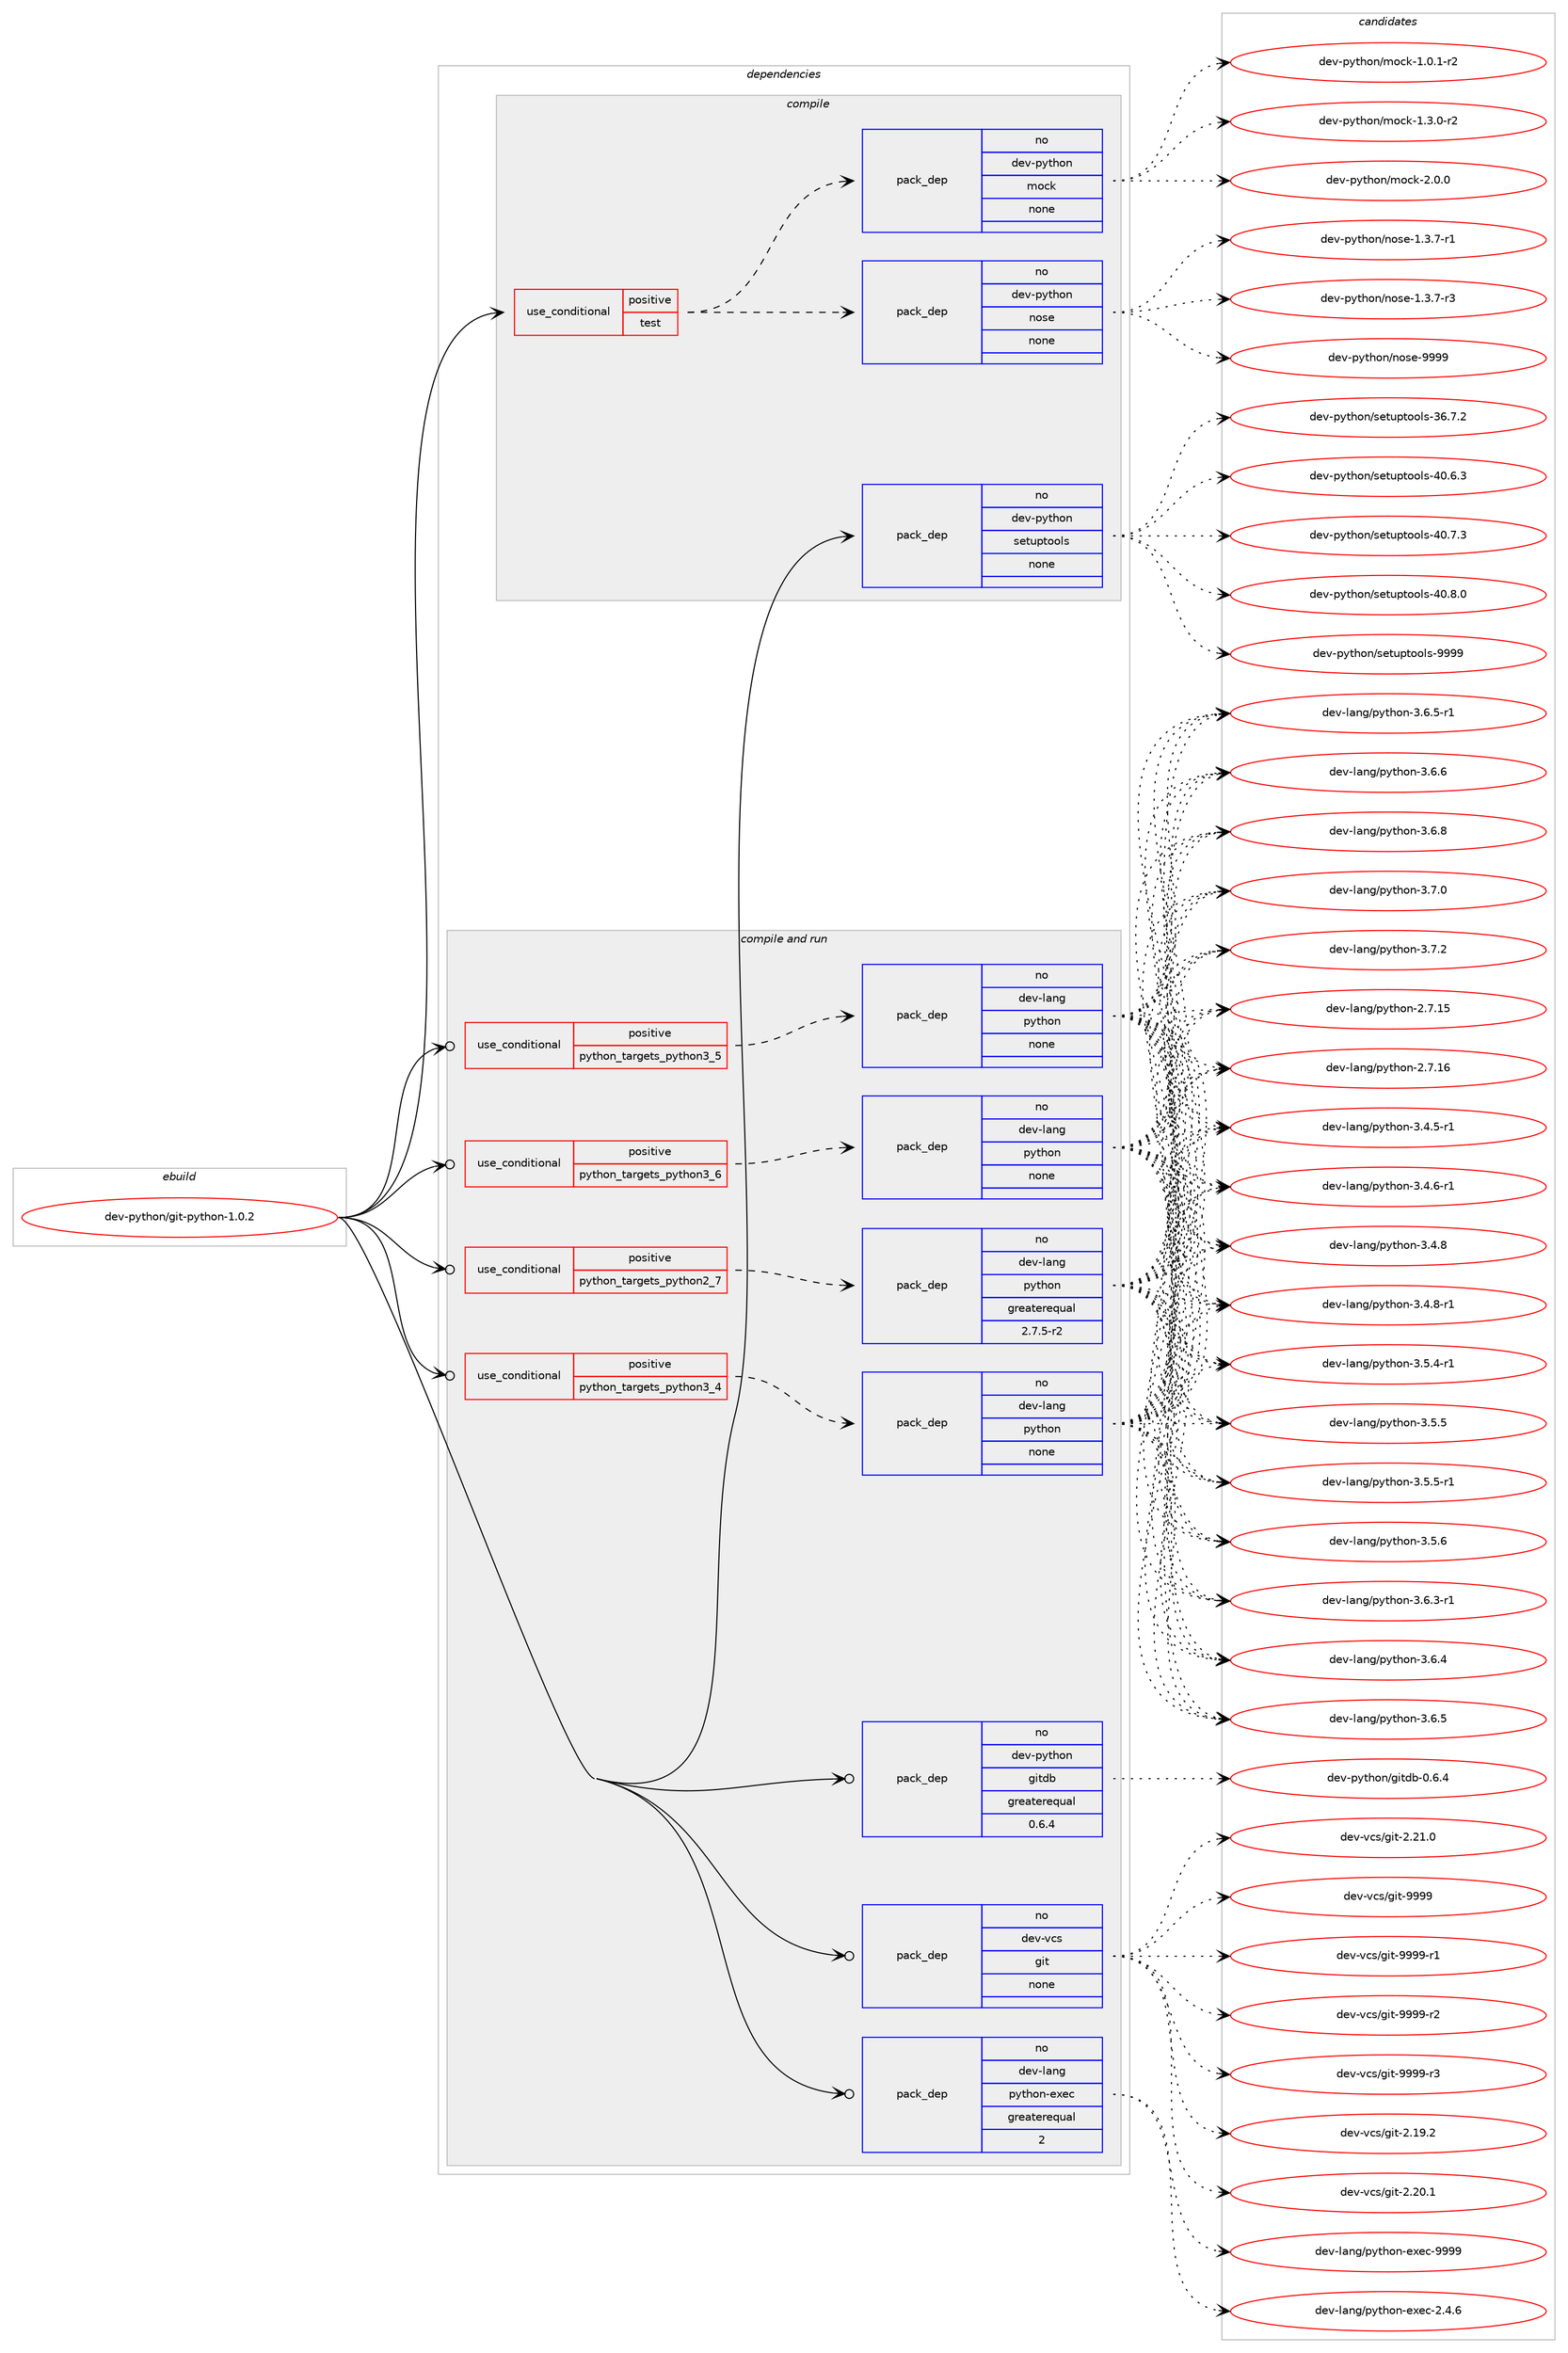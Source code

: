 digraph prolog {

# *************
# Graph options
# *************

newrank=true;
concentrate=true;
compound=true;
graph [rankdir=LR,fontname=Helvetica,fontsize=10,ranksep=1.5];#, ranksep=2.5, nodesep=0.2];
edge  [arrowhead=vee];
node  [fontname=Helvetica,fontsize=10];

# **********
# The ebuild
# **********

subgraph cluster_leftcol {
color=gray;
rank=same;
label=<<i>ebuild</i>>;
id [label="dev-python/git-python-1.0.2", color=red, width=4, href="../dev-python/git-python-1.0.2.svg"];
}

# ****************
# The dependencies
# ****************

subgraph cluster_midcol {
color=gray;
label=<<i>dependencies</i>>;
subgraph cluster_compile {
fillcolor="#eeeeee";
style=filled;
label=<<i>compile</i>>;
subgraph cond374944 {
dependency1411133 [label=<<TABLE BORDER="0" CELLBORDER="1" CELLSPACING="0" CELLPADDING="4"><TR><TD ROWSPAN="3" CELLPADDING="10">use_conditional</TD></TR><TR><TD>positive</TD></TR><TR><TD>test</TD></TR></TABLE>>, shape=none, color=red];
subgraph pack1012930 {
dependency1411134 [label=<<TABLE BORDER="0" CELLBORDER="1" CELLSPACING="0" CELLPADDING="4" WIDTH="220"><TR><TD ROWSPAN="6" CELLPADDING="30">pack_dep</TD></TR><TR><TD WIDTH="110">no</TD></TR><TR><TD>dev-python</TD></TR><TR><TD>nose</TD></TR><TR><TD>none</TD></TR><TR><TD></TD></TR></TABLE>>, shape=none, color=blue];
}
dependency1411133:e -> dependency1411134:w [weight=20,style="dashed",arrowhead="vee"];
subgraph pack1012931 {
dependency1411135 [label=<<TABLE BORDER="0" CELLBORDER="1" CELLSPACING="0" CELLPADDING="4" WIDTH="220"><TR><TD ROWSPAN="6" CELLPADDING="30">pack_dep</TD></TR><TR><TD WIDTH="110">no</TD></TR><TR><TD>dev-python</TD></TR><TR><TD>mock</TD></TR><TR><TD>none</TD></TR><TR><TD></TD></TR></TABLE>>, shape=none, color=blue];
}
dependency1411133:e -> dependency1411135:w [weight=20,style="dashed",arrowhead="vee"];
}
id:e -> dependency1411133:w [weight=20,style="solid",arrowhead="vee"];
subgraph pack1012932 {
dependency1411136 [label=<<TABLE BORDER="0" CELLBORDER="1" CELLSPACING="0" CELLPADDING="4" WIDTH="220"><TR><TD ROWSPAN="6" CELLPADDING="30">pack_dep</TD></TR><TR><TD WIDTH="110">no</TD></TR><TR><TD>dev-python</TD></TR><TR><TD>setuptools</TD></TR><TR><TD>none</TD></TR><TR><TD></TD></TR></TABLE>>, shape=none, color=blue];
}
id:e -> dependency1411136:w [weight=20,style="solid",arrowhead="vee"];
}
subgraph cluster_compileandrun {
fillcolor="#eeeeee";
style=filled;
label=<<i>compile and run</i>>;
subgraph cond374945 {
dependency1411137 [label=<<TABLE BORDER="0" CELLBORDER="1" CELLSPACING="0" CELLPADDING="4"><TR><TD ROWSPAN="3" CELLPADDING="10">use_conditional</TD></TR><TR><TD>positive</TD></TR><TR><TD>python_targets_python2_7</TD></TR></TABLE>>, shape=none, color=red];
subgraph pack1012933 {
dependency1411138 [label=<<TABLE BORDER="0" CELLBORDER="1" CELLSPACING="0" CELLPADDING="4" WIDTH="220"><TR><TD ROWSPAN="6" CELLPADDING="30">pack_dep</TD></TR><TR><TD WIDTH="110">no</TD></TR><TR><TD>dev-lang</TD></TR><TR><TD>python</TD></TR><TR><TD>greaterequal</TD></TR><TR><TD>2.7.5-r2</TD></TR></TABLE>>, shape=none, color=blue];
}
dependency1411137:e -> dependency1411138:w [weight=20,style="dashed",arrowhead="vee"];
}
id:e -> dependency1411137:w [weight=20,style="solid",arrowhead="odotvee"];
subgraph cond374946 {
dependency1411139 [label=<<TABLE BORDER="0" CELLBORDER="1" CELLSPACING="0" CELLPADDING="4"><TR><TD ROWSPAN="3" CELLPADDING="10">use_conditional</TD></TR><TR><TD>positive</TD></TR><TR><TD>python_targets_python3_4</TD></TR></TABLE>>, shape=none, color=red];
subgraph pack1012934 {
dependency1411140 [label=<<TABLE BORDER="0" CELLBORDER="1" CELLSPACING="0" CELLPADDING="4" WIDTH="220"><TR><TD ROWSPAN="6" CELLPADDING="30">pack_dep</TD></TR><TR><TD WIDTH="110">no</TD></TR><TR><TD>dev-lang</TD></TR><TR><TD>python</TD></TR><TR><TD>none</TD></TR><TR><TD></TD></TR></TABLE>>, shape=none, color=blue];
}
dependency1411139:e -> dependency1411140:w [weight=20,style="dashed",arrowhead="vee"];
}
id:e -> dependency1411139:w [weight=20,style="solid",arrowhead="odotvee"];
subgraph cond374947 {
dependency1411141 [label=<<TABLE BORDER="0" CELLBORDER="1" CELLSPACING="0" CELLPADDING="4"><TR><TD ROWSPAN="3" CELLPADDING="10">use_conditional</TD></TR><TR><TD>positive</TD></TR><TR><TD>python_targets_python3_5</TD></TR></TABLE>>, shape=none, color=red];
subgraph pack1012935 {
dependency1411142 [label=<<TABLE BORDER="0" CELLBORDER="1" CELLSPACING="0" CELLPADDING="4" WIDTH="220"><TR><TD ROWSPAN="6" CELLPADDING="30">pack_dep</TD></TR><TR><TD WIDTH="110">no</TD></TR><TR><TD>dev-lang</TD></TR><TR><TD>python</TD></TR><TR><TD>none</TD></TR><TR><TD></TD></TR></TABLE>>, shape=none, color=blue];
}
dependency1411141:e -> dependency1411142:w [weight=20,style="dashed",arrowhead="vee"];
}
id:e -> dependency1411141:w [weight=20,style="solid",arrowhead="odotvee"];
subgraph cond374948 {
dependency1411143 [label=<<TABLE BORDER="0" CELLBORDER="1" CELLSPACING="0" CELLPADDING="4"><TR><TD ROWSPAN="3" CELLPADDING="10">use_conditional</TD></TR><TR><TD>positive</TD></TR><TR><TD>python_targets_python3_6</TD></TR></TABLE>>, shape=none, color=red];
subgraph pack1012936 {
dependency1411144 [label=<<TABLE BORDER="0" CELLBORDER="1" CELLSPACING="0" CELLPADDING="4" WIDTH="220"><TR><TD ROWSPAN="6" CELLPADDING="30">pack_dep</TD></TR><TR><TD WIDTH="110">no</TD></TR><TR><TD>dev-lang</TD></TR><TR><TD>python</TD></TR><TR><TD>none</TD></TR><TR><TD></TD></TR></TABLE>>, shape=none, color=blue];
}
dependency1411143:e -> dependency1411144:w [weight=20,style="dashed",arrowhead="vee"];
}
id:e -> dependency1411143:w [weight=20,style="solid",arrowhead="odotvee"];
subgraph pack1012937 {
dependency1411145 [label=<<TABLE BORDER="0" CELLBORDER="1" CELLSPACING="0" CELLPADDING="4" WIDTH="220"><TR><TD ROWSPAN="6" CELLPADDING="30">pack_dep</TD></TR><TR><TD WIDTH="110">no</TD></TR><TR><TD>dev-lang</TD></TR><TR><TD>python-exec</TD></TR><TR><TD>greaterequal</TD></TR><TR><TD>2</TD></TR></TABLE>>, shape=none, color=blue];
}
id:e -> dependency1411145:w [weight=20,style="solid",arrowhead="odotvee"];
subgraph pack1012938 {
dependency1411146 [label=<<TABLE BORDER="0" CELLBORDER="1" CELLSPACING="0" CELLPADDING="4" WIDTH="220"><TR><TD ROWSPAN="6" CELLPADDING="30">pack_dep</TD></TR><TR><TD WIDTH="110">no</TD></TR><TR><TD>dev-python</TD></TR><TR><TD>gitdb</TD></TR><TR><TD>greaterequal</TD></TR><TR><TD>0.6.4</TD></TR></TABLE>>, shape=none, color=blue];
}
id:e -> dependency1411146:w [weight=20,style="solid",arrowhead="odotvee"];
subgraph pack1012939 {
dependency1411147 [label=<<TABLE BORDER="0" CELLBORDER="1" CELLSPACING="0" CELLPADDING="4" WIDTH="220"><TR><TD ROWSPAN="6" CELLPADDING="30">pack_dep</TD></TR><TR><TD WIDTH="110">no</TD></TR><TR><TD>dev-vcs</TD></TR><TR><TD>git</TD></TR><TR><TD>none</TD></TR><TR><TD></TD></TR></TABLE>>, shape=none, color=blue];
}
id:e -> dependency1411147:w [weight=20,style="solid",arrowhead="odotvee"];
}
subgraph cluster_run {
fillcolor="#eeeeee";
style=filled;
label=<<i>run</i>>;
}
}

# **************
# The candidates
# **************

subgraph cluster_choices {
rank=same;
color=gray;
label=<<i>candidates</i>>;

subgraph choice1012930 {
color=black;
nodesep=1;
choice10010111845112121116104111110471101111151014549465146554511449 [label="dev-python/nose-1.3.7-r1", color=red, width=4,href="../dev-python/nose-1.3.7-r1.svg"];
choice10010111845112121116104111110471101111151014549465146554511451 [label="dev-python/nose-1.3.7-r3", color=red, width=4,href="../dev-python/nose-1.3.7-r3.svg"];
choice10010111845112121116104111110471101111151014557575757 [label="dev-python/nose-9999", color=red, width=4,href="../dev-python/nose-9999.svg"];
dependency1411134:e -> choice10010111845112121116104111110471101111151014549465146554511449:w [style=dotted,weight="100"];
dependency1411134:e -> choice10010111845112121116104111110471101111151014549465146554511451:w [style=dotted,weight="100"];
dependency1411134:e -> choice10010111845112121116104111110471101111151014557575757:w [style=dotted,weight="100"];
}
subgraph choice1012931 {
color=black;
nodesep=1;
choice1001011184511212111610411111047109111991074549464846494511450 [label="dev-python/mock-1.0.1-r2", color=red, width=4,href="../dev-python/mock-1.0.1-r2.svg"];
choice1001011184511212111610411111047109111991074549465146484511450 [label="dev-python/mock-1.3.0-r2", color=red, width=4,href="../dev-python/mock-1.3.0-r2.svg"];
choice100101118451121211161041111104710911199107455046484648 [label="dev-python/mock-2.0.0", color=red, width=4,href="../dev-python/mock-2.0.0.svg"];
dependency1411135:e -> choice1001011184511212111610411111047109111991074549464846494511450:w [style=dotted,weight="100"];
dependency1411135:e -> choice1001011184511212111610411111047109111991074549465146484511450:w [style=dotted,weight="100"];
dependency1411135:e -> choice100101118451121211161041111104710911199107455046484648:w [style=dotted,weight="100"];
}
subgraph choice1012932 {
color=black;
nodesep=1;
choice100101118451121211161041111104711510111611711211611111110811545515446554650 [label="dev-python/setuptools-36.7.2", color=red, width=4,href="../dev-python/setuptools-36.7.2.svg"];
choice100101118451121211161041111104711510111611711211611111110811545524846544651 [label="dev-python/setuptools-40.6.3", color=red, width=4,href="../dev-python/setuptools-40.6.3.svg"];
choice100101118451121211161041111104711510111611711211611111110811545524846554651 [label="dev-python/setuptools-40.7.3", color=red, width=4,href="../dev-python/setuptools-40.7.3.svg"];
choice100101118451121211161041111104711510111611711211611111110811545524846564648 [label="dev-python/setuptools-40.8.0", color=red, width=4,href="../dev-python/setuptools-40.8.0.svg"];
choice10010111845112121116104111110471151011161171121161111111081154557575757 [label="dev-python/setuptools-9999", color=red, width=4,href="../dev-python/setuptools-9999.svg"];
dependency1411136:e -> choice100101118451121211161041111104711510111611711211611111110811545515446554650:w [style=dotted,weight="100"];
dependency1411136:e -> choice100101118451121211161041111104711510111611711211611111110811545524846544651:w [style=dotted,weight="100"];
dependency1411136:e -> choice100101118451121211161041111104711510111611711211611111110811545524846554651:w [style=dotted,weight="100"];
dependency1411136:e -> choice100101118451121211161041111104711510111611711211611111110811545524846564648:w [style=dotted,weight="100"];
dependency1411136:e -> choice10010111845112121116104111110471151011161171121161111111081154557575757:w [style=dotted,weight="100"];
}
subgraph choice1012933 {
color=black;
nodesep=1;
choice10010111845108971101034711212111610411111045504655464953 [label="dev-lang/python-2.7.15", color=red, width=4,href="../dev-lang/python-2.7.15.svg"];
choice10010111845108971101034711212111610411111045504655464954 [label="dev-lang/python-2.7.16", color=red, width=4,href="../dev-lang/python-2.7.16.svg"];
choice1001011184510897110103471121211161041111104551465246534511449 [label="dev-lang/python-3.4.5-r1", color=red, width=4,href="../dev-lang/python-3.4.5-r1.svg"];
choice1001011184510897110103471121211161041111104551465246544511449 [label="dev-lang/python-3.4.6-r1", color=red, width=4,href="../dev-lang/python-3.4.6-r1.svg"];
choice100101118451089711010347112121116104111110455146524656 [label="dev-lang/python-3.4.8", color=red, width=4,href="../dev-lang/python-3.4.8.svg"];
choice1001011184510897110103471121211161041111104551465246564511449 [label="dev-lang/python-3.4.8-r1", color=red, width=4,href="../dev-lang/python-3.4.8-r1.svg"];
choice1001011184510897110103471121211161041111104551465346524511449 [label="dev-lang/python-3.5.4-r1", color=red, width=4,href="../dev-lang/python-3.5.4-r1.svg"];
choice100101118451089711010347112121116104111110455146534653 [label="dev-lang/python-3.5.5", color=red, width=4,href="../dev-lang/python-3.5.5.svg"];
choice1001011184510897110103471121211161041111104551465346534511449 [label="dev-lang/python-3.5.5-r1", color=red, width=4,href="../dev-lang/python-3.5.5-r1.svg"];
choice100101118451089711010347112121116104111110455146534654 [label="dev-lang/python-3.5.6", color=red, width=4,href="../dev-lang/python-3.5.6.svg"];
choice1001011184510897110103471121211161041111104551465446514511449 [label="dev-lang/python-3.6.3-r1", color=red, width=4,href="../dev-lang/python-3.6.3-r1.svg"];
choice100101118451089711010347112121116104111110455146544652 [label="dev-lang/python-3.6.4", color=red, width=4,href="../dev-lang/python-3.6.4.svg"];
choice100101118451089711010347112121116104111110455146544653 [label="dev-lang/python-3.6.5", color=red, width=4,href="../dev-lang/python-3.6.5.svg"];
choice1001011184510897110103471121211161041111104551465446534511449 [label="dev-lang/python-3.6.5-r1", color=red, width=4,href="../dev-lang/python-3.6.5-r1.svg"];
choice100101118451089711010347112121116104111110455146544654 [label="dev-lang/python-3.6.6", color=red, width=4,href="../dev-lang/python-3.6.6.svg"];
choice100101118451089711010347112121116104111110455146544656 [label="dev-lang/python-3.6.8", color=red, width=4,href="../dev-lang/python-3.6.8.svg"];
choice100101118451089711010347112121116104111110455146554648 [label="dev-lang/python-3.7.0", color=red, width=4,href="../dev-lang/python-3.7.0.svg"];
choice100101118451089711010347112121116104111110455146554650 [label="dev-lang/python-3.7.2", color=red, width=4,href="../dev-lang/python-3.7.2.svg"];
dependency1411138:e -> choice10010111845108971101034711212111610411111045504655464953:w [style=dotted,weight="100"];
dependency1411138:e -> choice10010111845108971101034711212111610411111045504655464954:w [style=dotted,weight="100"];
dependency1411138:e -> choice1001011184510897110103471121211161041111104551465246534511449:w [style=dotted,weight="100"];
dependency1411138:e -> choice1001011184510897110103471121211161041111104551465246544511449:w [style=dotted,weight="100"];
dependency1411138:e -> choice100101118451089711010347112121116104111110455146524656:w [style=dotted,weight="100"];
dependency1411138:e -> choice1001011184510897110103471121211161041111104551465246564511449:w [style=dotted,weight="100"];
dependency1411138:e -> choice1001011184510897110103471121211161041111104551465346524511449:w [style=dotted,weight="100"];
dependency1411138:e -> choice100101118451089711010347112121116104111110455146534653:w [style=dotted,weight="100"];
dependency1411138:e -> choice1001011184510897110103471121211161041111104551465346534511449:w [style=dotted,weight="100"];
dependency1411138:e -> choice100101118451089711010347112121116104111110455146534654:w [style=dotted,weight="100"];
dependency1411138:e -> choice1001011184510897110103471121211161041111104551465446514511449:w [style=dotted,weight="100"];
dependency1411138:e -> choice100101118451089711010347112121116104111110455146544652:w [style=dotted,weight="100"];
dependency1411138:e -> choice100101118451089711010347112121116104111110455146544653:w [style=dotted,weight="100"];
dependency1411138:e -> choice1001011184510897110103471121211161041111104551465446534511449:w [style=dotted,weight="100"];
dependency1411138:e -> choice100101118451089711010347112121116104111110455146544654:w [style=dotted,weight="100"];
dependency1411138:e -> choice100101118451089711010347112121116104111110455146544656:w [style=dotted,weight="100"];
dependency1411138:e -> choice100101118451089711010347112121116104111110455146554648:w [style=dotted,weight="100"];
dependency1411138:e -> choice100101118451089711010347112121116104111110455146554650:w [style=dotted,weight="100"];
}
subgraph choice1012934 {
color=black;
nodesep=1;
choice10010111845108971101034711212111610411111045504655464953 [label="dev-lang/python-2.7.15", color=red, width=4,href="../dev-lang/python-2.7.15.svg"];
choice10010111845108971101034711212111610411111045504655464954 [label="dev-lang/python-2.7.16", color=red, width=4,href="../dev-lang/python-2.7.16.svg"];
choice1001011184510897110103471121211161041111104551465246534511449 [label="dev-lang/python-3.4.5-r1", color=red, width=4,href="../dev-lang/python-3.4.5-r1.svg"];
choice1001011184510897110103471121211161041111104551465246544511449 [label="dev-lang/python-3.4.6-r1", color=red, width=4,href="../dev-lang/python-3.4.6-r1.svg"];
choice100101118451089711010347112121116104111110455146524656 [label="dev-lang/python-3.4.8", color=red, width=4,href="../dev-lang/python-3.4.8.svg"];
choice1001011184510897110103471121211161041111104551465246564511449 [label="dev-lang/python-3.4.8-r1", color=red, width=4,href="../dev-lang/python-3.4.8-r1.svg"];
choice1001011184510897110103471121211161041111104551465346524511449 [label="dev-lang/python-3.5.4-r1", color=red, width=4,href="../dev-lang/python-3.5.4-r1.svg"];
choice100101118451089711010347112121116104111110455146534653 [label="dev-lang/python-3.5.5", color=red, width=4,href="../dev-lang/python-3.5.5.svg"];
choice1001011184510897110103471121211161041111104551465346534511449 [label="dev-lang/python-3.5.5-r1", color=red, width=4,href="../dev-lang/python-3.5.5-r1.svg"];
choice100101118451089711010347112121116104111110455146534654 [label="dev-lang/python-3.5.6", color=red, width=4,href="../dev-lang/python-3.5.6.svg"];
choice1001011184510897110103471121211161041111104551465446514511449 [label="dev-lang/python-3.6.3-r1", color=red, width=4,href="../dev-lang/python-3.6.3-r1.svg"];
choice100101118451089711010347112121116104111110455146544652 [label="dev-lang/python-3.6.4", color=red, width=4,href="../dev-lang/python-3.6.4.svg"];
choice100101118451089711010347112121116104111110455146544653 [label="dev-lang/python-3.6.5", color=red, width=4,href="../dev-lang/python-3.6.5.svg"];
choice1001011184510897110103471121211161041111104551465446534511449 [label="dev-lang/python-3.6.5-r1", color=red, width=4,href="../dev-lang/python-3.6.5-r1.svg"];
choice100101118451089711010347112121116104111110455146544654 [label="dev-lang/python-3.6.6", color=red, width=4,href="../dev-lang/python-3.6.6.svg"];
choice100101118451089711010347112121116104111110455146544656 [label="dev-lang/python-3.6.8", color=red, width=4,href="../dev-lang/python-3.6.8.svg"];
choice100101118451089711010347112121116104111110455146554648 [label="dev-lang/python-3.7.0", color=red, width=4,href="../dev-lang/python-3.7.0.svg"];
choice100101118451089711010347112121116104111110455146554650 [label="dev-lang/python-3.7.2", color=red, width=4,href="../dev-lang/python-3.7.2.svg"];
dependency1411140:e -> choice10010111845108971101034711212111610411111045504655464953:w [style=dotted,weight="100"];
dependency1411140:e -> choice10010111845108971101034711212111610411111045504655464954:w [style=dotted,weight="100"];
dependency1411140:e -> choice1001011184510897110103471121211161041111104551465246534511449:w [style=dotted,weight="100"];
dependency1411140:e -> choice1001011184510897110103471121211161041111104551465246544511449:w [style=dotted,weight="100"];
dependency1411140:e -> choice100101118451089711010347112121116104111110455146524656:w [style=dotted,weight="100"];
dependency1411140:e -> choice1001011184510897110103471121211161041111104551465246564511449:w [style=dotted,weight="100"];
dependency1411140:e -> choice1001011184510897110103471121211161041111104551465346524511449:w [style=dotted,weight="100"];
dependency1411140:e -> choice100101118451089711010347112121116104111110455146534653:w [style=dotted,weight="100"];
dependency1411140:e -> choice1001011184510897110103471121211161041111104551465346534511449:w [style=dotted,weight="100"];
dependency1411140:e -> choice100101118451089711010347112121116104111110455146534654:w [style=dotted,weight="100"];
dependency1411140:e -> choice1001011184510897110103471121211161041111104551465446514511449:w [style=dotted,weight="100"];
dependency1411140:e -> choice100101118451089711010347112121116104111110455146544652:w [style=dotted,weight="100"];
dependency1411140:e -> choice100101118451089711010347112121116104111110455146544653:w [style=dotted,weight="100"];
dependency1411140:e -> choice1001011184510897110103471121211161041111104551465446534511449:w [style=dotted,weight="100"];
dependency1411140:e -> choice100101118451089711010347112121116104111110455146544654:w [style=dotted,weight="100"];
dependency1411140:e -> choice100101118451089711010347112121116104111110455146544656:w [style=dotted,weight="100"];
dependency1411140:e -> choice100101118451089711010347112121116104111110455146554648:w [style=dotted,weight="100"];
dependency1411140:e -> choice100101118451089711010347112121116104111110455146554650:w [style=dotted,weight="100"];
}
subgraph choice1012935 {
color=black;
nodesep=1;
choice10010111845108971101034711212111610411111045504655464953 [label="dev-lang/python-2.7.15", color=red, width=4,href="../dev-lang/python-2.7.15.svg"];
choice10010111845108971101034711212111610411111045504655464954 [label="dev-lang/python-2.7.16", color=red, width=4,href="../dev-lang/python-2.7.16.svg"];
choice1001011184510897110103471121211161041111104551465246534511449 [label="dev-lang/python-3.4.5-r1", color=red, width=4,href="../dev-lang/python-3.4.5-r1.svg"];
choice1001011184510897110103471121211161041111104551465246544511449 [label="dev-lang/python-3.4.6-r1", color=red, width=4,href="../dev-lang/python-3.4.6-r1.svg"];
choice100101118451089711010347112121116104111110455146524656 [label="dev-lang/python-3.4.8", color=red, width=4,href="../dev-lang/python-3.4.8.svg"];
choice1001011184510897110103471121211161041111104551465246564511449 [label="dev-lang/python-3.4.8-r1", color=red, width=4,href="../dev-lang/python-3.4.8-r1.svg"];
choice1001011184510897110103471121211161041111104551465346524511449 [label="dev-lang/python-3.5.4-r1", color=red, width=4,href="../dev-lang/python-3.5.4-r1.svg"];
choice100101118451089711010347112121116104111110455146534653 [label="dev-lang/python-3.5.5", color=red, width=4,href="../dev-lang/python-3.5.5.svg"];
choice1001011184510897110103471121211161041111104551465346534511449 [label="dev-lang/python-3.5.5-r1", color=red, width=4,href="../dev-lang/python-3.5.5-r1.svg"];
choice100101118451089711010347112121116104111110455146534654 [label="dev-lang/python-3.5.6", color=red, width=4,href="../dev-lang/python-3.5.6.svg"];
choice1001011184510897110103471121211161041111104551465446514511449 [label="dev-lang/python-3.6.3-r1", color=red, width=4,href="../dev-lang/python-3.6.3-r1.svg"];
choice100101118451089711010347112121116104111110455146544652 [label="dev-lang/python-3.6.4", color=red, width=4,href="../dev-lang/python-3.6.4.svg"];
choice100101118451089711010347112121116104111110455146544653 [label="dev-lang/python-3.6.5", color=red, width=4,href="../dev-lang/python-3.6.5.svg"];
choice1001011184510897110103471121211161041111104551465446534511449 [label="dev-lang/python-3.6.5-r1", color=red, width=4,href="../dev-lang/python-3.6.5-r1.svg"];
choice100101118451089711010347112121116104111110455146544654 [label="dev-lang/python-3.6.6", color=red, width=4,href="../dev-lang/python-3.6.6.svg"];
choice100101118451089711010347112121116104111110455146544656 [label="dev-lang/python-3.6.8", color=red, width=4,href="../dev-lang/python-3.6.8.svg"];
choice100101118451089711010347112121116104111110455146554648 [label="dev-lang/python-3.7.0", color=red, width=4,href="../dev-lang/python-3.7.0.svg"];
choice100101118451089711010347112121116104111110455146554650 [label="dev-lang/python-3.7.2", color=red, width=4,href="../dev-lang/python-3.7.2.svg"];
dependency1411142:e -> choice10010111845108971101034711212111610411111045504655464953:w [style=dotted,weight="100"];
dependency1411142:e -> choice10010111845108971101034711212111610411111045504655464954:w [style=dotted,weight="100"];
dependency1411142:e -> choice1001011184510897110103471121211161041111104551465246534511449:w [style=dotted,weight="100"];
dependency1411142:e -> choice1001011184510897110103471121211161041111104551465246544511449:w [style=dotted,weight="100"];
dependency1411142:e -> choice100101118451089711010347112121116104111110455146524656:w [style=dotted,weight="100"];
dependency1411142:e -> choice1001011184510897110103471121211161041111104551465246564511449:w [style=dotted,weight="100"];
dependency1411142:e -> choice1001011184510897110103471121211161041111104551465346524511449:w [style=dotted,weight="100"];
dependency1411142:e -> choice100101118451089711010347112121116104111110455146534653:w [style=dotted,weight="100"];
dependency1411142:e -> choice1001011184510897110103471121211161041111104551465346534511449:w [style=dotted,weight="100"];
dependency1411142:e -> choice100101118451089711010347112121116104111110455146534654:w [style=dotted,weight="100"];
dependency1411142:e -> choice1001011184510897110103471121211161041111104551465446514511449:w [style=dotted,weight="100"];
dependency1411142:e -> choice100101118451089711010347112121116104111110455146544652:w [style=dotted,weight="100"];
dependency1411142:e -> choice100101118451089711010347112121116104111110455146544653:w [style=dotted,weight="100"];
dependency1411142:e -> choice1001011184510897110103471121211161041111104551465446534511449:w [style=dotted,weight="100"];
dependency1411142:e -> choice100101118451089711010347112121116104111110455146544654:w [style=dotted,weight="100"];
dependency1411142:e -> choice100101118451089711010347112121116104111110455146544656:w [style=dotted,weight="100"];
dependency1411142:e -> choice100101118451089711010347112121116104111110455146554648:w [style=dotted,weight="100"];
dependency1411142:e -> choice100101118451089711010347112121116104111110455146554650:w [style=dotted,weight="100"];
}
subgraph choice1012936 {
color=black;
nodesep=1;
choice10010111845108971101034711212111610411111045504655464953 [label="dev-lang/python-2.7.15", color=red, width=4,href="../dev-lang/python-2.7.15.svg"];
choice10010111845108971101034711212111610411111045504655464954 [label="dev-lang/python-2.7.16", color=red, width=4,href="../dev-lang/python-2.7.16.svg"];
choice1001011184510897110103471121211161041111104551465246534511449 [label="dev-lang/python-3.4.5-r1", color=red, width=4,href="../dev-lang/python-3.4.5-r1.svg"];
choice1001011184510897110103471121211161041111104551465246544511449 [label="dev-lang/python-3.4.6-r1", color=red, width=4,href="../dev-lang/python-3.4.6-r1.svg"];
choice100101118451089711010347112121116104111110455146524656 [label="dev-lang/python-3.4.8", color=red, width=4,href="../dev-lang/python-3.4.8.svg"];
choice1001011184510897110103471121211161041111104551465246564511449 [label="dev-lang/python-3.4.8-r1", color=red, width=4,href="../dev-lang/python-3.4.8-r1.svg"];
choice1001011184510897110103471121211161041111104551465346524511449 [label="dev-lang/python-3.5.4-r1", color=red, width=4,href="../dev-lang/python-3.5.4-r1.svg"];
choice100101118451089711010347112121116104111110455146534653 [label="dev-lang/python-3.5.5", color=red, width=4,href="../dev-lang/python-3.5.5.svg"];
choice1001011184510897110103471121211161041111104551465346534511449 [label="dev-lang/python-3.5.5-r1", color=red, width=4,href="../dev-lang/python-3.5.5-r1.svg"];
choice100101118451089711010347112121116104111110455146534654 [label="dev-lang/python-3.5.6", color=red, width=4,href="../dev-lang/python-3.5.6.svg"];
choice1001011184510897110103471121211161041111104551465446514511449 [label="dev-lang/python-3.6.3-r1", color=red, width=4,href="../dev-lang/python-3.6.3-r1.svg"];
choice100101118451089711010347112121116104111110455146544652 [label="dev-lang/python-3.6.4", color=red, width=4,href="../dev-lang/python-3.6.4.svg"];
choice100101118451089711010347112121116104111110455146544653 [label="dev-lang/python-3.6.5", color=red, width=4,href="../dev-lang/python-3.6.5.svg"];
choice1001011184510897110103471121211161041111104551465446534511449 [label="dev-lang/python-3.6.5-r1", color=red, width=4,href="../dev-lang/python-3.6.5-r1.svg"];
choice100101118451089711010347112121116104111110455146544654 [label="dev-lang/python-3.6.6", color=red, width=4,href="../dev-lang/python-3.6.6.svg"];
choice100101118451089711010347112121116104111110455146544656 [label="dev-lang/python-3.6.8", color=red, width=4,href="../dev-lang/python-3.6.8.svg"];
choice100101118451089711010347112121116104111110455146554648 [label="dev-lang/python-3.7.0", color=red, width=4,href="../dev-lang/python-3.7.0.svg"];
choice100101118451089711010347112121116104111110455146554650 [label="dev-lang/python-3.7.2", color=red, width=4,href="../dev-lang/python-3.7.2.svg"];
dependency1411144:e -> choice10010111845108971101034711212111610411111045504655464953:w [style=dotted,weight="100"];
dependency1411144:e -> choice10010111845108971101034711212111610411111045504655464954:w [style=dotted,weight="100"];
dependency1411144:e -> choice1001011184510897110103471121211161041111104551465246534511449:w [style=dotted,weight="100"];
dependency1411144:e -> choice1001011184510897110103471121211161041111104551465246544511449:w [style=dotted,weight="100"];
dependency1411144:e -> choice100101118451089711010347112121116104111110455146524656:w [style=dotted,weight="100"];
dependency1411144:e -> choice1001011184510897110103471121211161041111104551465246564511449:w [style=dotted,weight="100"];
dependency1411144:e -> choice1001011184510897110103471121211161041111104551465346524511449:w [style=dotted,weight="100"];
dependency1411144:e -> choice100101118451089711010347112121116104111110455146534653:w [style=dotted,weight="100"];
dependency1411144:e -> choice1001011184510897110103471121211161041111104551465346534511449:w [style=dotted,weight="100"];
dependency1411144:e -> choice100101118451089711010347112121116104111110455146534654:w [style=dotted,weight="100"];
dependency1411144:e -> choice1001011184510897110103471121211161041111104551465446514511449:w [style=dotted,weight="100"];
dependency1411144:e -> choice100101118451089711010347112121116104111110455146544652:w [style=dotted,weight="100"];
dependency1411144:e -> choice100101118451089711010347112121116104111110455146544653:w [style=dotted,weight="100"];
dependency1411144:e -> choice1001011184510897110103471121211161041111104551465446534511449:w [style=dotted,weight="100"];
dependency1411144:e -> choice100101118451089711010347112121116104111110455146544654:w [style=dotted,weight="100"];
dependency1411144:e -> choice100101118451089711010347112121116104111110455146544656:w [style=dotted,weight="100"];
dependency1411144:e -> choice100101118451089711010347112121116104111110455146554648:w [style=dotted,weight="100"];
dependency1411144:e -> choice100101118451089711010347112121116104111110455146554650:w [style=dotted,weight="100"];
}
subgraph choice1012937 {
color=black;
nodesep=1;
choice1001011184510897110103471121211161041111104510112010199455046524654 [label="dev-lang/python-exec-2.4.6", color=red, width=4,href="../dev-lang/python-exec-2.4.6.svg"];
choice10010111845108971101034711212111610411111045101120101994557575757 [label="dev-lang/python-exec-9999", color=red, width=4,href="../dev-lang/python-exec-9999.svg"];
dependency1411145:e -> choice1001011184510897110103471121211161041111104510112010199455046524654:w [style=dotted,weight="100"];
dependency1411145:e -> choice10010111845108971101034711212111610411111045101120101994557575757:w [style=dotted,weight="100"];
}
subgraph choice1012938 {
color=black;
nodesep=1;
choice100101118451121211161041111104710310511610098454846544652 [label="dev-python/gitdb-0.6.4", color=red, width=4,href="../dev-python/gitdb-0.6.4.svg"];
dependency1411146:e -> choice100101118451121211161041111104710310511610098454846544652:w [style=dotted,weight="100"];
}
subgraph choice1012939 {
color=black;
nodesep=1;
choice10010111845118991154710310511645504649574650 [label="dev-vcs/git-2.19.2", color=red, width=4,href="../dev-vcs/git-2.19.2.svg"];
choice10010111845118991154710310511645504650484649 [label="dev-vcs/git-2.20.1", color=red, width=4,href="../dev-vcs/git-2.20.1.svg"];
choice10010111845118991154710310511645504650494648 [label="dev-vcs/git-2.21.0", color=red, width=4,href="../dev-vcs/git-2.21.0.svg"];
choice1001011184511899115471031051164557575757 [label="dev-vcs/git-9999", color=red, width=4,href="../dev-vcs/git-9999.svg"];
choice10010111845118991154710310511645575757574511449 [label="dev-vcs/git-9999-r1", color=red, width=4,href="../dev-vcs/git-9999-r1.svg"];
choice10010111845118991154710310511645575757574511450 [label="dev-vcs/git-9999-r2", color=red, width=4,href="../dev-vcs/git-9999-r2.svg"];
choice10010111845118991154710310511645575757574511451 [label="dev-vcs/git-9999-r3", color=red, width=4,href="../dev-vcs/git-9999-r3.svg"];
dependency1411147:e -> choice10010111845118991154710310511645504649574650:w [style=dotted,weight="100"];
dependency1411147:e -> choice10010111845118991154710310511645504650484649:w [style=dotted,weight="100"];
dependency1411147:e -> choice10010111845118991154710310511645504650494648:w [style=dotted,weight="100"];
dependency1411147:e -> choice1001011184511899115471031051164557575757:w [style=dotted,weight="100"];
dependency1411147:e -> choice10010111845118991154710310511645575757574511449:w [style=dotted,weight="100"];
dependency1411147:e -> choice10010111845118991154710310511645575757574511450:w [style=dotted,weight="100"];
dependency1411147:e -> choice10010111845118991154710310511645575757574511451:w [style=dotted,weight="100"];
}
}

}
